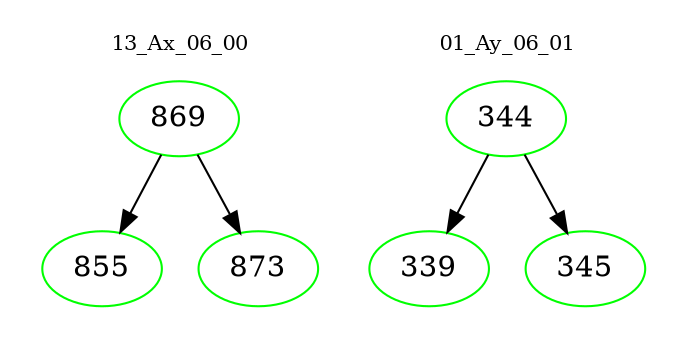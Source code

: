 digraph{
subgraph cluster_0 {
color = white
label = "13_Ax_06_00";
fontsize=10;
T0_869 [label="869", color="green"]
T0_869 -> T0_855 [color="black"]
T0_855 [label="855", color="green"]
T0_869 -> T0_873 [color="black"]
T0_873 [label="873", color="green"]
}
subgraph cluster_1 {
color = white
label = "01_Ay_06_01";
fontsize=10;
T1_344 [label="344", color="green"]
T1_344 -> T1_339 [color="black"]
T1_339 [label="339", color="green"]
T1_344 -> T1_345 [color="black"]
T1_345 [label="345", color="green"]
}
}
